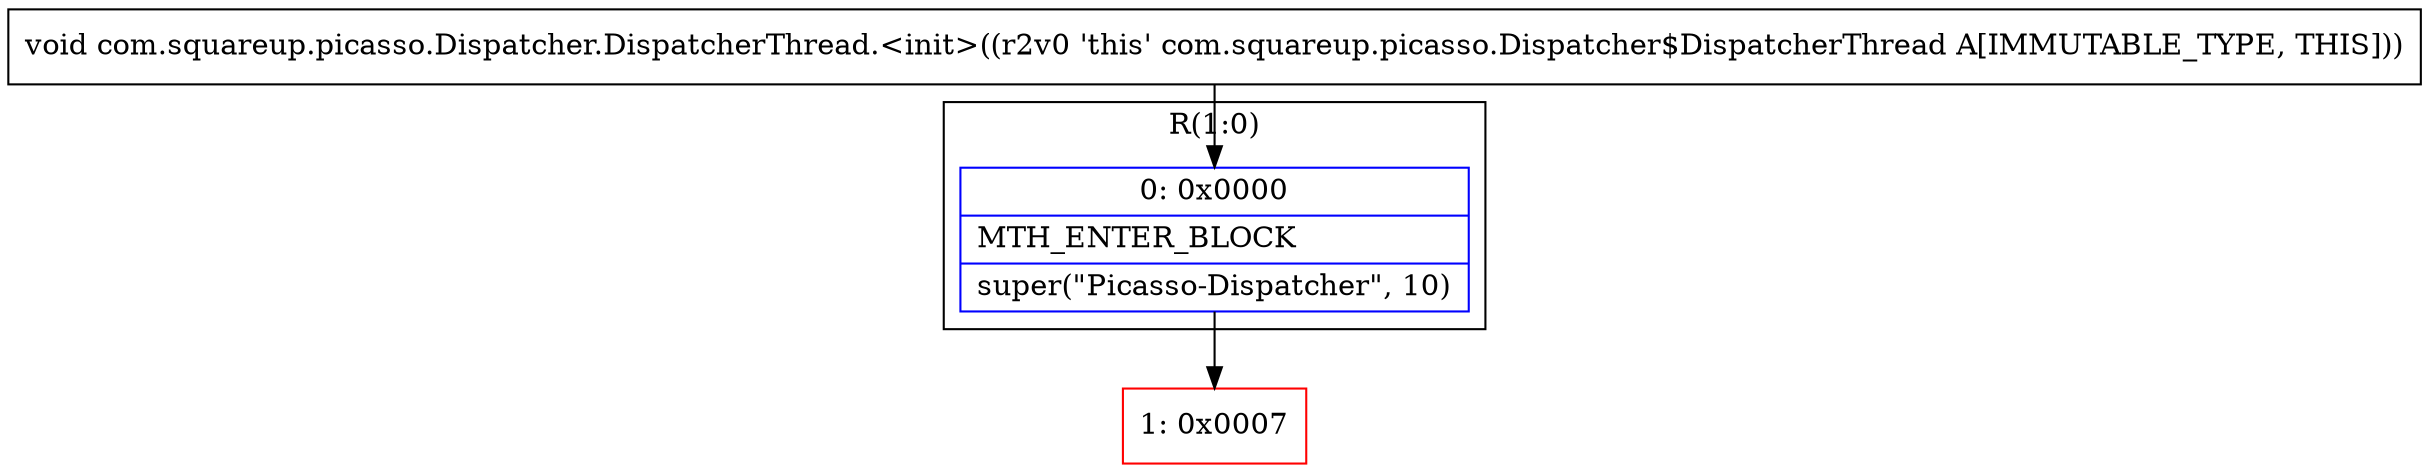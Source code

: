 digraph "CFG forcom.squareup.picasso.Dispatcher.DispatcherThread.\<init\>()V" {
subgraph cluster_Region_564633013 {
label = "R(1:0)";
node [shape=record,color=blue];
Node_0 [shape=record,label="{0\:\ 0x0000|MTH_ENTER_BLOCK\l|super(\"Picasso\-Dispatcher\", 10)\l}"];
}
Node_1 [shape=record,color=red,label="{1\:\ 0x0007}"];
MethodNode[shape=record,label="{void com.squareup.picasso.Dispatcher.DispatcherThread.\<init\>((r2v0 'this' com.squareup.picasso.Dispatcher$DispatcherThread A[IMMUTABLE_TYPE, THIS])) }"];
MethodNode -> Node_0;
Node_0 -> Node_1;
}

